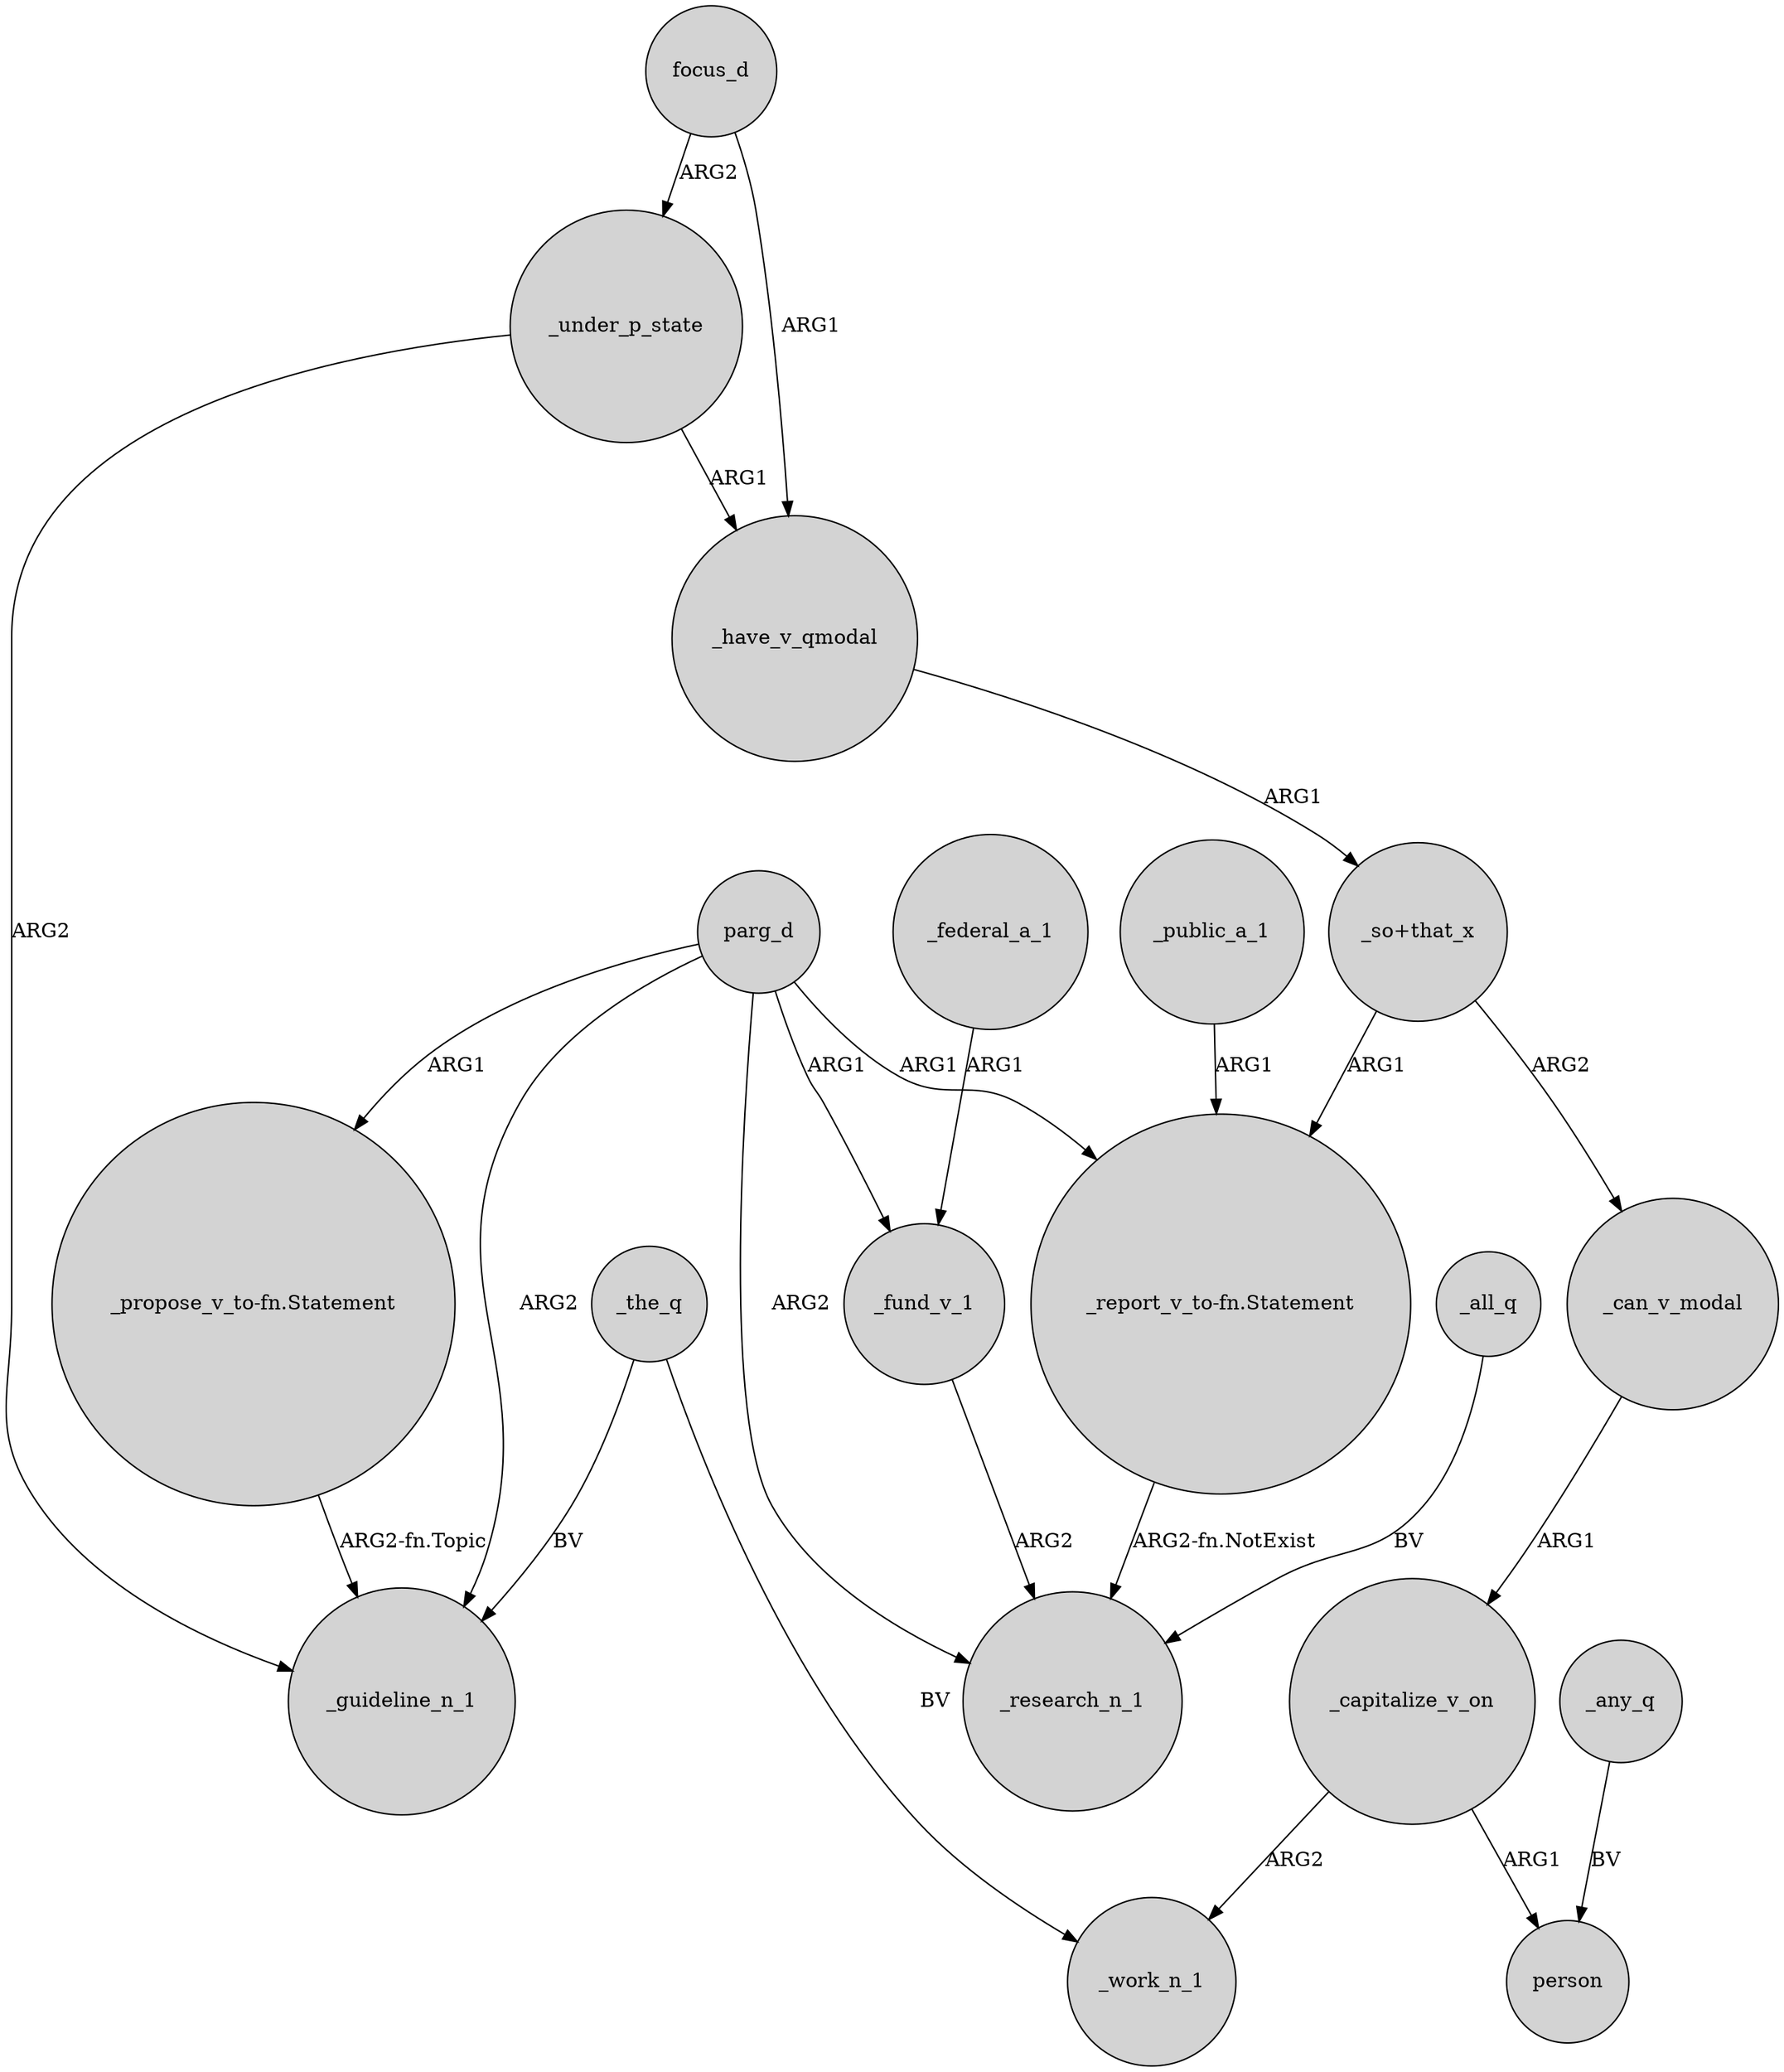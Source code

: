 digraph {
	node [shape=circle style=filled]
	parg_d -> _guideline_n_1 [label=ARG2]
	"_report_v_to-fn.Statement" -> _research_n_1 [label="ARG2-fn.NotExist"]
	"_propose_v_to-fn.Statement" -> _guideline_n_1 [label="ARG2-fn.Topic"]
	_under_p_state -> _guideline_n_1 [label=ARG2]
	_public_a_1 -> "_report_v_to-fn.Statement" [label=ARG1]
	_all_q -> _research_n_1 [label=BV]
	parg_d -> "_propose_v_to-fn.Statement" [label=ARG1]
	_can_v_modal -> _capitalize_v_on [label=ARG1]
	"_so+that_x" -> "_report_v_to-fn.Statement" [label=ARG1]
	_federal_a_1 -> _fund_v_1 [label=ARG1]
	focus_d -> _have_v_qmodal [label=ARG1]
	_capitalize_v_on -> _work_n_1 [label=ARG2]
	_have_v_qmodal -> "_so+that_x" [label=ARG1]
	parg_d -> "_report_v_to-fn.Statement" [label=ARG1]
	"_so+that_x" -> _can_v_modal [label=ARG2]
	_the_q -> _guideline_n_1 [label=BV]
	_capitalize_v_on -> person [label=ARG1]
	parg_d -> _fund_v_1 [label=ARG1]
	_fund_v_1 -> _research_n_1 [label=ARG2]
	_any_q -> person [label=BV]
	_under_p_state -> _have_v_qmodal [label=ARG1]
	parg_d -> _research_n_1 [label=ARG2]
	focus_d -> _under_p_state [label=ARG2]
	_the_q -> _work_n_1 [label=BV]
}
